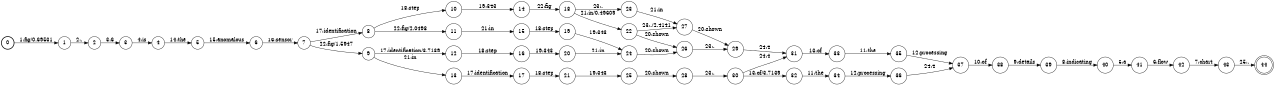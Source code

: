 digraph FST {
rankdir = LR;
size = "8.5,11";
label = "";
center = 1;
orientation = Portrait;
ranksep = "0.4";
nodesep = "0.25";
0 [label = "0", shape = circle, style = bold, fontsize = 14]
	0 -> 1 [label = "1:fig/0.69531", fontsize = 14];
1 [label = "1", shape = circle, style = solid, fontsize = 14]
	1 -> 2 [label = "2:.", fontsize = 14];
2 [label = "2", shape = circle, style = solid, fontsize = 14]
	2 -> 3 [label = "3:6", fontsize = 14];
3 [label = "3", shape = circle, style = solid, fontsize = 14]
	3 -> 4 [label = "4:is", fontsize = 14];
4 [label = "4", shape = circle, style = solid, fontsize = 14]
	4 -> 5 [label = "14:the", fontsize = 14];
5 [label = "5", shape = circle, style = solid, fontsize = 14]
	5 -> 6 [label = "15:anomalous", fontsize = 14];
6 [label = "6", shape = circle, style = solid, fontsize = 14]
	6 -> 7 [label = "16:sensor", fontsize = 14];
7 [label = "7", shape = circle, style = solid, fontsize = 14]
	7 -> 9 [label = "22:fig/1.5947", fontsize = 14];
	7 -> 8 [label = "17:identification", fontsize = 14];
8 [label = "8", shape = circle, style = solid, fontsize = 14]
	8 -> 11 [label = "22:fig/2.0498", fontsize = 14];
	8 -> 10 [label = "18:step", fontsize = 14];
9 [label = "9", shape = circle, style = solid, fontsize = 14]
	9 -> 12 [label = "17:identification/3.7139", fontsize = 14];
	9 -> 13 [label = "21:in", fontsize = 14];
10 [label = "10", shape = circle, style = solid, fontsize = 14]
	10 -> 14 [label = "19:343", fontsize = 14];
11 [label = "11", shape = circle, style = solid, fontsize = 14]
	11 -> 15 [label = "21:in", fontsize = 14];
12 [label = "12", shape = circle, style = solid, fontsize = 14]
	12 -> 16 [label = "18:step", fontsize = 14];
13 [label = "13", shape = circle, style = solid, fontsize = 14]
	13 -> 17 [label = "17:identification", fontsize = 14];
14 [label = "14", shape = circle, style = solid, fontsize = 14]
	14 -> 18 [label = "22:fig", fontsize = 14];
15 [label = "15", shape = circle, style = solid, fontsize = 14]
	15 -> 19 [label = "18:step", fontsize = 14];
16 [label = "16", shape = circle, style = solid, fontsize = 14]
	16 -> 20 [label = "19:343", fontsize = 14];
17 [label = "17", shape = circle, style = solid, fontsize = 14]
	17 -> 21 [label = "18:step", fontsize = 14];
18 [label = "18", shape = circle, style = solid, fontsize = 14]
	18 -> 23 [label = "23:.", fontsize = 14];
	18 -> 22 [label = "21:in/0.49609", fontsize = 14];
19 [label = "19", shape = circle, style = solid, fontsize = 14]
	19 -> 24 [label = "19:343", fontsize = 14];
20 [label = "20", shape = circle, style = solid, fontsize = 14]
	20 -> 24 [label = "21:in", fontsize = 14];
21 [label = "21", shape = circle, style = solid, fontsize = 14]
	21 -> 25 [label = "19:343", fontsize = 14];
22 [label = "22", shape = circle, style = solid, fontsize = 14]
	22 -> 27 [label = "23:./2.4141", fontsize = 14];
	22 -> 26 [label = "20:shown", fontsize = 14];
23 [label = "23", shape = circle, style = solid, fontsize = 14]
	23 -> 27 [label = "21:in", fontsize = 14];
24 [label = "24", shape = circle, style = solid, fontsize = 14]
	24 -> 26 [label = "20:shown", fontsize = 14];
25 [label = "25", shape = circle, style = solid, fontsize = 14]
	25 -> 28 [label = "20:shown", fontsize = 14];
26 [label = "26", shape = circle, style = solid, fontsize = 14]
	26 -> 29 [label = "23:.", fontsize = 14];
27 [label = "27", shape = circle, style = solid, fontsize = 14]
	27 -> 29 [label = "20:shown", fontsize = 14];
28 [label = "28", shape = circle, style = solid, fontsize = 14]
	28 -> 30 [label = "23:.", fontsize = 14];
29 [label = "29", shape = circle, style = solid, fontsize = 14]
	29 -> 31 [label = "24:4", fontsize = 14];
30 [label = "30", shape = circle, style = solid, fontsize = 14]
	30 -> 32 [label = "13:of/3.7139", fontsize = 14];
	30 -> 31 [label = "24:4", fontsize = 14];
31 [label = "31", shape = circle, style = solid, fontsize = 14]
	31 -> 33 [label = "13:of", fontsize = 14];
32 [label = "32", shape = circle, style = solid, fontsize = 14]
	32 -> 34 [label = "11:the", fontsize = 14];
33 [label = "33", shape = circle, style = solid, fontsize = 14]
	33 -> 35 [label = "11:the", fontsize = 14];
34 [label = "34", shape = circle, style = solid, fontsize = 14]
	34 -> 36 [label = "12:processing", fontsize = 14];
35 [label = "35", shape = circle, style = solid, fontsize = 14]
	35 -> 37 [label = "12:processing", fontsize = 14];
36 [label = "36", shape = circle, style = solid, fontsize = 14]
	36 -> 37 [label = "24:4", fontsize = 14];
37 [label = "37", shape = circle, style = solid, fontsize = 14]
	37 -> 38 [label = "10:of", fontsize = 14];
38 [label = "38", shape = circle, style = solid, fontsize = 14]
	38 -> 39 [label = "9:details", fontsize = 14];
39 [label = "39", shape = circle, style = solid, fontsize = 14]
	39 -> 40 [label = "8:indicating", fontsize = 14];
40 [label = "40", shape = circle, style = solid, fontsize = 14]
	40 -> 41 [label = "5:a", fontsize = 14];
41 [label = "41", shape = circle, style = solid, fontsize = 14]
	41 -> 42 [label = "6:flow", fontsize = 14];
42 [label = "42", shape = circle, style = solid, fontsize = 14]
	42 -> 43 [label = "7:chart", fontsize = 14];
43 [label = "43", shape = circle, style = solid, fontsize = 14]
	43 -> 44 [label = "25:.", fontsize = 14];
44 [label = "44", shape = doublecircle, style = solid, fontsize = 14]
}
